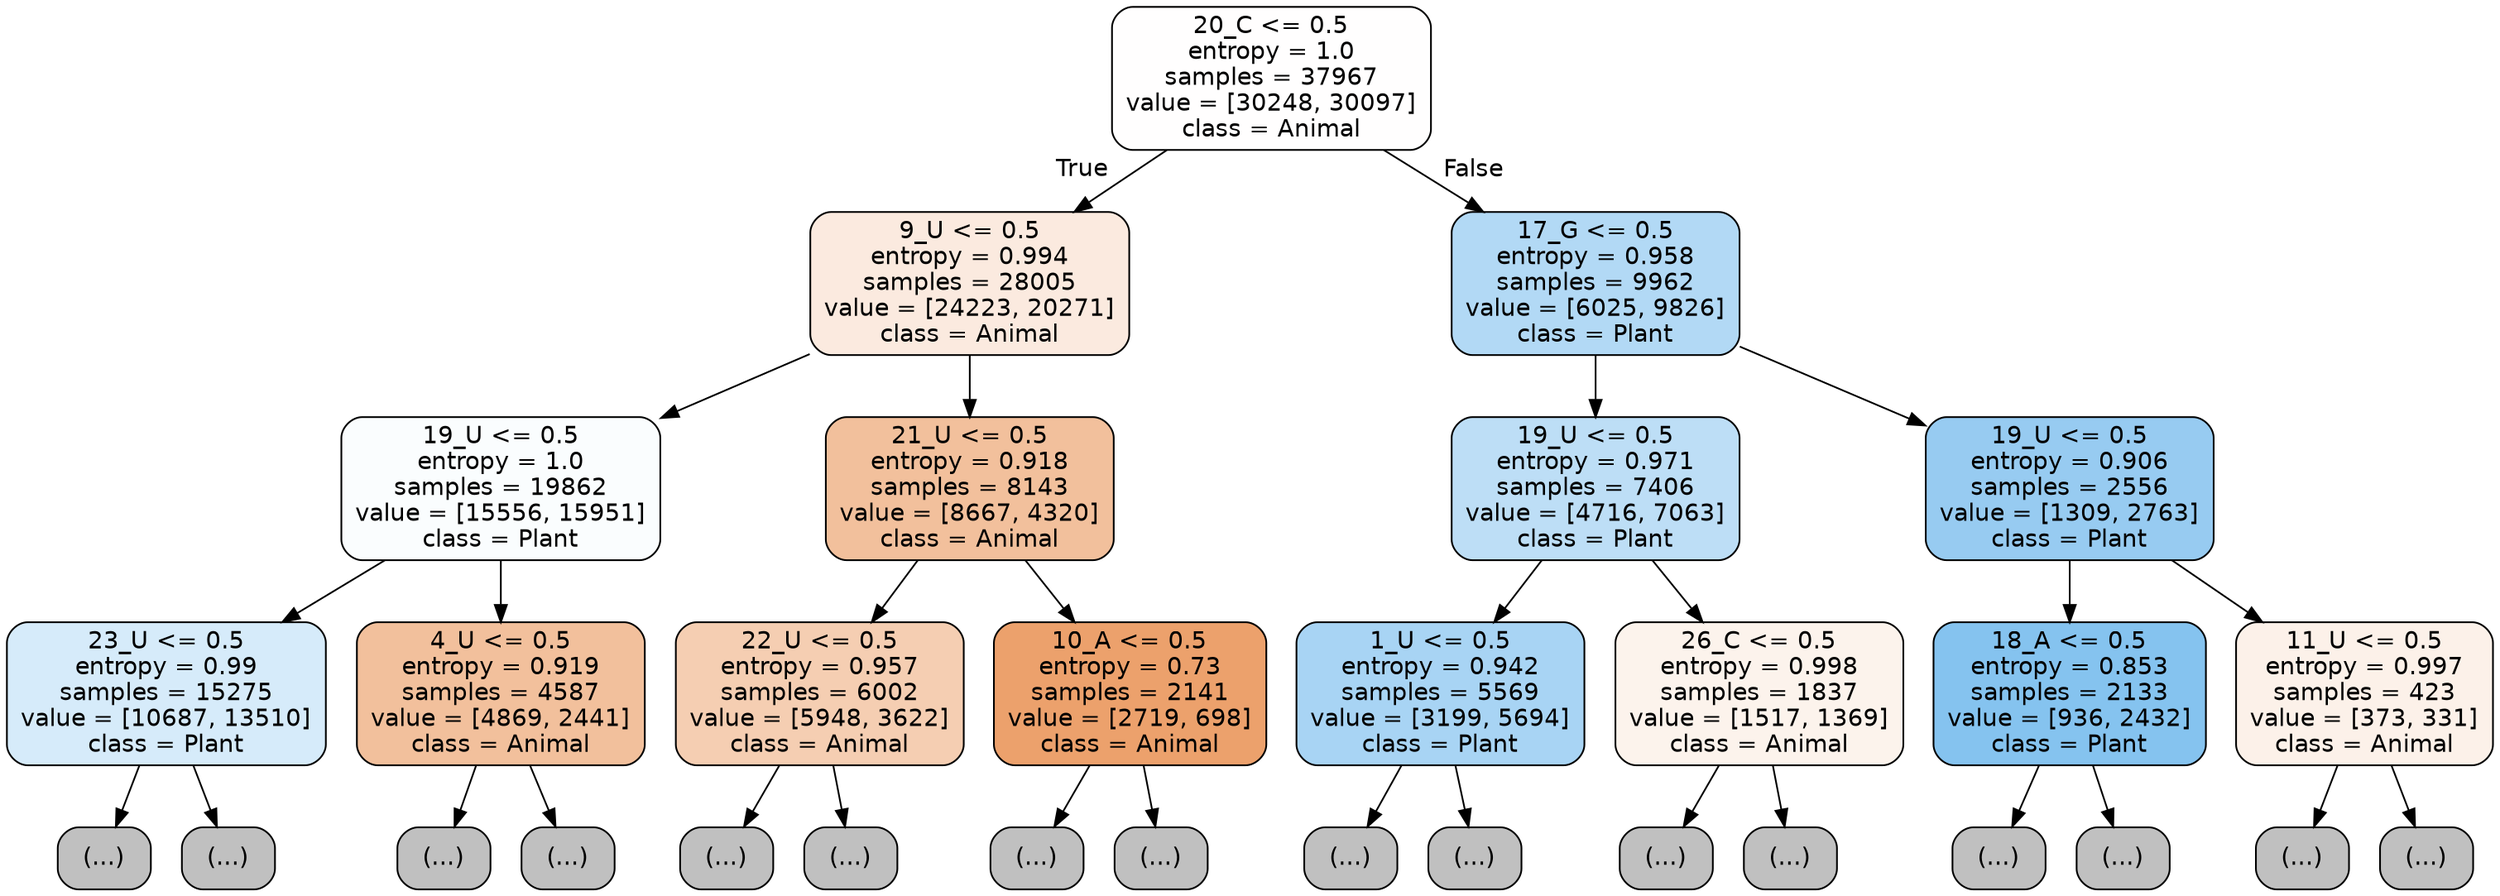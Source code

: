digraph Tree {
node [shape=box, style="filled, rounded", color="black", fontname="helvetica"] ;
edge [fontname="helvetica"] ;
0 [label="20_C <= 0.5\nentropy = 1.0\nsamples = 37967\nvalue = [30248, 30097]\nclass = Animal", fillcolor="#fffefe"] ;
1 [label="9_U <= 0.5\nentropy = 0.994\nsamples = 28005\nvalue = [24223, 20271]\nclass = Animal", fillcolor="#fbeadf"] ;
0 -> 1 [labeldistance=2.5, labelangle=45, headlabel="True"] ;
2 [label="19_U <= 0.5\nentropy = 1.0\nsamples = 19862\nvalue = [15556, 15951]\nclass = Plant", fillcolor="#fafdfe"] ;
1 -> 2 ;
3 [label="23_U <= 0.5\nentropy = 0.99\nsamples = 15275\nvalue = [10687, 13510]\nclass = Plant", fillcolor="#d6ebfa"] ;
2 -> 3 ;
4 [label="(...)", fillcolor="#C0C0C0"] ;
3 -> 4 ;
6545 [label="(...)", fillcolor="#C0C0C0"] ;
3 -> 6545 ;
6902 [label="4_U <= 0.5\nentropy = 0.919\nsamples = 4587\nvalue = [4869, 2441]\nclass = Animal", fillcolor="#f2c09c"] ;
2 -> 6902 ;
6903 [label="(...)", fillcolor="#C0C0C0"] ;
6902 -> 6903 ;
8650 [label="(...)", fillcolor="#C0C0C0"] ;
6902 -> 8650 ;
9237 [label="21_U <= 0.5\nentropy = 0.918\nsamples = 8143\nvalue = [8667, 4320]\nclass = Animal", fillcolor="#f2c09c"] ;
1 -> 9237 ;
9238 [label="22_U <= 0.5\nentropy = 0.957\nsamples = 6002\nvalue = [5948, 3622]\nclass = Animal", fillcolor="#f5ceb2"] ;
9237 -> 9238 ;
9239 [label="(...)", fillcolor="#C0C0C0"] ;
9238 -> 9239 ;
11924 [label="(...)", fillcolor="#C0C0C0"] ;
9238 -> 11924 ;
12221 [label="10_A <= 0.5\nentropy = 0.73\nsamples = 2141\nvalue = [2719, 698]\nclass = Animal", fillcolor="#eca16c"] ;
9237 -> 12221 ;
12222 [label="(...)", fillcolor="#C0C0C0"] ;
12221 -> 12222 ;
12889 [label="(...)", fillcolor="#C0C0C0"] ;
12221 -> 12889 ;
13054 [label="17_G <= 0.5\nentropy = 0.958\nsamples = 9962\nvalue = [6025, 9826]\nclass = Plant", fillcolor="#b2d9f5"] ;
0 -> 13054 [labeldistance=2.5, labelangle=-45, headlabel="False"] ;
13055 [label="19_U <= 0.5\nentropy = 0.971\nsamples = 7406\nvalue = [4716, 7063]\nclass = Plant", fillcolor="#bddef6"] ;
13054 -> 13055 ;
13056 [label="1_U <= 0.5\nentropy = 0.942\nsamples = 5569\nvalue = [3199, 5694]\nclass = Plant", fillcolor="#a8d4f4"] ;
13055 -> 13056 ;
13057 [label="(...)", fillcolor="#C0C0C0"] ;
13056 -> 13057 ;
14232 [label="(...)", fillcolor="#C0C0C0"] ;
13056 -> 14232 ;
15137 [label="26_C <= 0.5\nentropy = 0.998\nsamples = 1837\nvalue = [1517, 1369]\nclass = Animal", fillcolor="#fcf3ec"] ;
13055 -> 15137 ;
15138 [label="(...)", fillcolor="#C0C0C0"] ;
15137 -> 15138 ;
15961 [label="(...)", fillcolor="#C0C0C0"] ;
15137 -> 15961 ;
15964 [label="19_U <= 0.5\nentropy = 0.906\nsamples = 2556\nvalue = [1309, 2763]\nclass = Plant", fillcolor="#97cbf1"] ;
13054 -> 15964 ;
15965 [label="18_A <= 0.5\nentropy = 0.853\nsamples = 2133\nvalue = [936, 2432]\nclass = Plant", fillcolor="#85c3ef"] ;
15964 -> 15965 ;
15966 [label="(...)", fillcolor="#C0C0C0"] ;
15965 -> 15966 ;
16515 [label="(...)", fillcolor="#C0C0C0"] ;
15965 -> 16515 ;
16710 [label="11_U <= 0.5\nentropy = 0.997\nsamples = 423\nvalue = [373, 331]\nclass = Animal", fillcolor="#fcf1e9"] ;
15964 -> 16710 ;
16711 [label="(...)", fillcolor="#C0C0C0"] ;
16710 -> 16711 ;
16920 [label="(...)", fillcolor="#C0C0C0"] ;
16710 -> 16920 ;
}